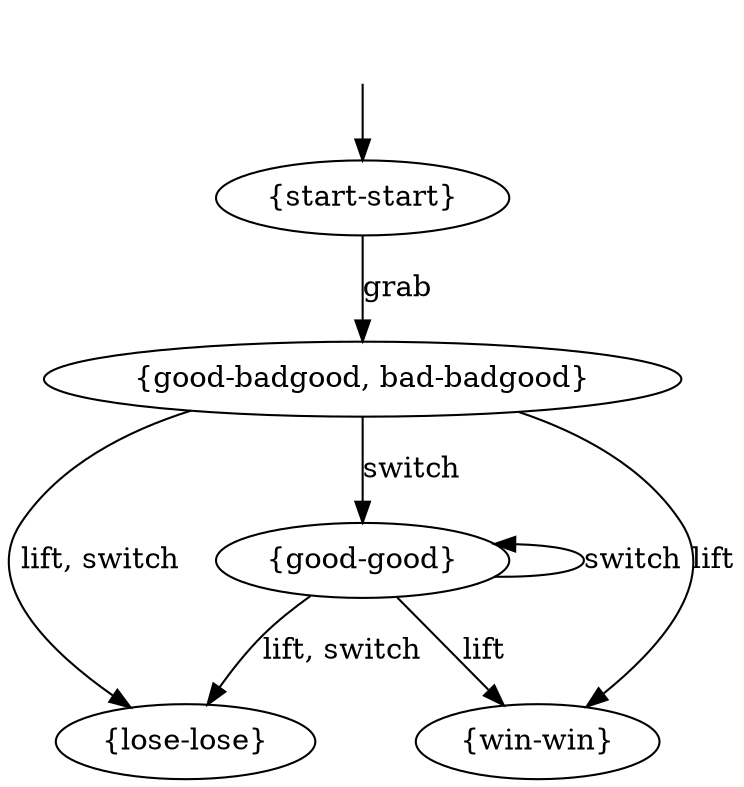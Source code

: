 digraph  {
concentrate=False;
nodesep=0.5;
ranksep=0.5;
splines=True;
2191223118816 [label="{start-start}"];
2191223119152 [label="{good-badgood, bad-badgood}"];
2191223119488 [label="{lose-lose}"];
2191223119728 [label="{win-win}"];
2191223120224 [label="{good-good}"];
hidden [label="", shape=none];
2191223118816 -> 2191223119152  [action="('grab',)", key="('grab',)", label=grab];
2191223119152 -> 2191223119728  [action="('lift',)", key="('lift',)", label=lift];
2191223119152 -> 2191223120224  [action="('switch',)", key="('switch',)", label=switch];
2191223119152 -> 2191223119488  [action="(('lift',), ('switch',))", key="(('lift',), ('switch',))", label="lift, switch"];
2191223120224 -> 2191223119728  [action="('lift',)", key="('lift',)", label=lift];
2191223120224 -> 2191223120224  [action="('switch',)", dir=back, key="('switch',)", label=switch];
2191223120224 -> 2191223119488  [action="(('lift',), ('switch',))", key="(('lift',), ('switch',))", label="lift, switch"];
hidden -> 2191223118816  [key=0];
}
